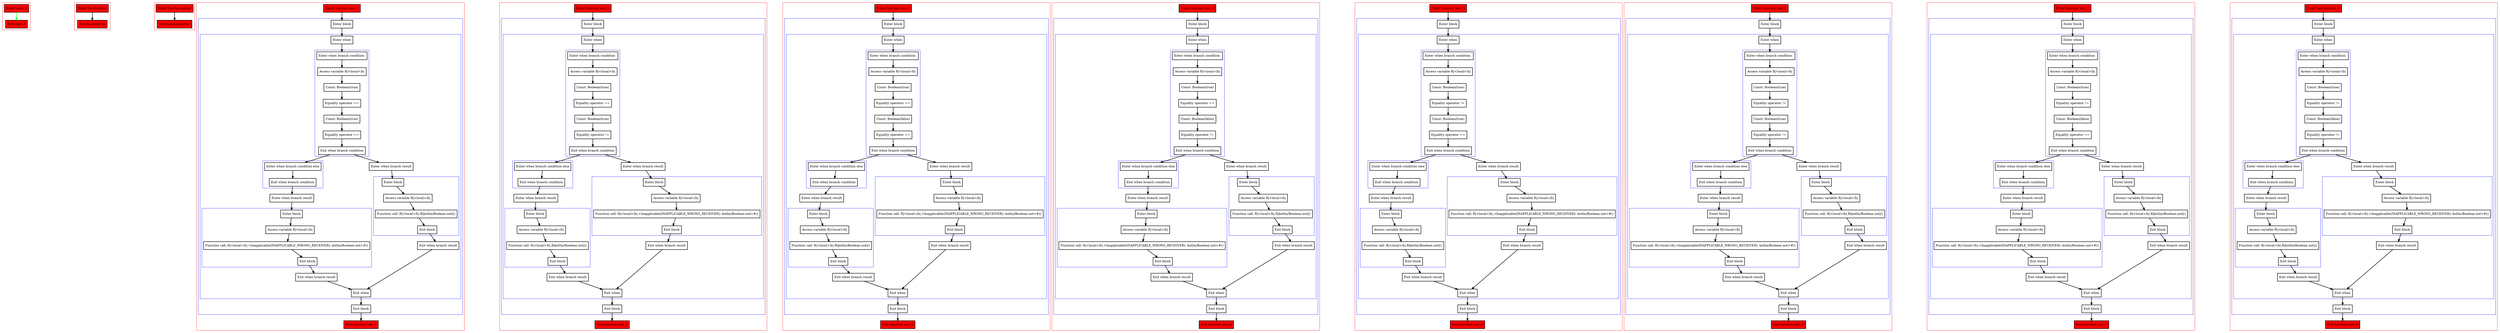digraph equalsToBoolean_kt {
    graph [nodesep=3]
    node [shape=box penwidth=2]
    edge [penwidth=2]

    subgraph cluster_0 {
        color=red
        0 [label="Enter class A" style="filled" fillcolor=red];
        1 [label="Exit class A" style="filled" fillcolor=red];
    }
    0 -> {1} [color=green];

    subgraph cluster_1 {
        color=red
        2 [label="Enter function foo" style="filled" fillcolor=red];
        3 [label="Exit function foo" style="filled" fillcolor=red];
    }
    2 -> {3};

    subgraph cluster_2 {
        color=red
        4 [label="Enter function getter" style="filled" fillcolor=red];
        5 [label="Exit function getter" style="filled" fillcolor=red];
    }
    4 -> {5};

    subgraph cluster_3 {
        color=red
        6 [label="Enter function test_1" style="filled" fillcolor=red];
        subgraph cluster_4 {
            color=blue
            7 [label="Enter block"];
            subgraph cluster_5 {
                color=blue
                8 [label="Enter when"];
                subgraph cluster_6 {
                    color=blue
                    9 [label="Enter when branch condition "];
                    10 [label="Access variable R|<local>/b|"];
                    11 [label="Const: Boolean(true)"];
                    12 [label="Equality operator =="];
                    13 [label="Const: Boolean(true)"];
                    14 [label="Equality operator =="];
                    15 [label="Exit when branch condition"];
                }
                subgraph cluster_7 {
                    color=blue
                    16 [label="Enter when branch condition else"];
                    17 [label="Exit when branch condition"];
                }
                18 [label="Enter when branch result"];
                subgraph cluster_8 {
                    color=blue
                    19 [label="Enter block"];
                    20 [label="Access variable R|<local>/b|"];
                    21 [label="Function call: R|<local>/b|.<Inapplicable(INAPPLICABLE_WRONG_RECEIVER): kotlin/Boolean.not>#()"];
                    22 [label="Exit block"];
                }
                23 [label="Exit when branch result"];
                24 [label="Enter when branch result"];
                subgraph cluster_9 {
                    color=blue
                    25 [label="Enter block"];
                    26 [label="Access variable R|<local>/b|"];
                    27 [label="Function call: R|<local>/b|.R|kotlin/Boolean.not|()"];
                    28 [label="Exit block"];
                }
                29 [label="Exit when branch result"];
                30 [label="Exit when"];
            }
            31 [label="Exit block"];
        }
        32 [label="Exit function test_1" style="filled" fillcolor=red];
    }
    6 -> {7};
    7 -> {8};
    8 -> {9};
    9 -> {10};
    10 -> {11};
    11 -> {12};
    12 -> {13};
    13 -> {14};
    14 -> {15};
    15 -> {24 16};
    16 -> {17};
    17 -> {18};
    18 -> {19};
    19 -> {20};
    20 -> {21};
    21 -> {22};
    22 -> {23};
    23 -> {30};
    24 -> {25};
    25 -> {26};
    26 -> {27};
    27 -> {28};
    28 -> {29};
    29 -> {30};
    30 -> {31};
    31 -> {32};

    subgraph cluster_10 {
        color=red
        33 [label="Enter function test_2" style="filled" fillcolor=red];
        subgraph cluster_11 {
            color=blue
            34 [label="Enter block"];
            subgraph cluster_12 {
                color=blue
                35 [label="Enter when"];
                subgraph cluster_13 {
                    color=blue
                    36 [label="Enter when branch condition "];
                    37 [label="Access variable R|<local>/b|"];
                    38 [label="Const: Boolean(true)"];
                    39 [label="Equality operator =="];
                    40 [label="Const: Boolean(true)"];
                    41 [label="Equality operator !="];
                    42 [label="Exit when branch condition"];
                }
                subgraph cluster_14 {
                    color=blue
                    43 [label="Enter when branch condition else"];
                    44 [label="Exit when branch condition"];
                }
                45 [label="Enter when branch result"];
                subgraph cluster_15 {
                    color=blue
                    46 [label="Enter block"];
                    47 [label="Access variable R|<local>/b|"];
                    48 [label="Function call: R|<local>/b|.R|kotlin/Boolean.not|()"];
                    49 [label="Exit block"];
                }
                50 [label="Exit when branch result"];
                51 [label="Enter when branch result"];
                subgraph cluster_16 {
                    color=blue
                    52 [label="Enter block"];
                    53 [label="Access variable R|<local>/b|"];
                    54 [label="Function call: R|<local>/b|.<Inapplicable(INAPPLICABLE_WRONG_RECEIVER): kotlin/Boolean.not>#()"];
                    55 [label="Exit block"];
                }
                56 [label="Exit when branch result"];
                57 [label="Exit when"];
            }
            58 [label="Exit block"];
        }
        59 [label="Exit function test_2" style="filled" fillcolor=red];
    }
    33 -> {34};
    34 -> {35};
    35 -> {36};
    36 -> {37};
    37 -> {38};
    38 -> {39};
    39 -> {40};
    40 -> {41};
    41 -> {42};
    42 -> {51 43};
    43 -> {44};
    44 -> {45};
    45 -> {46};
    46 -> {47};
    47 -> {48};
    48 -> {49};
    49 -> {50};
    50 -> {57};
    51 -> {52};
    52 -> {53};
    53 -> {54};
    54 -> {55};
    55 -> {56};
    56 -> {57};
    57 -> {58};
    58 -> {59};

    subgraph cluster_17 {
        color=red
        60 [label="Enter function test_3" style="filled" fillcolor=red];
        subgraph cluster_18 {
            color=blue
            61 [label="Enter block"];
            subgraph cluster_19 {
                color=blue
                62 [label="Enter when"];
                subgraph cluster_20 {
                    color=blue
                    63 [label="Enter when branch condition "];
                    64 [label="Access variable R|<local>/b|"];
                    65 [label="Const: Boolean(true)"];
                    66 [label="Equality operator =="];
                    67 [label="Const: Boolean(false)"];
                    68 [label="Equality operator =="];
                    69 [label="Exit when branch condition"];
                }
                subgraph cluster_21 {
                    color=blue
                    70 [label="Enter when branch condition else"];
                    71 [label="Exit when branch condition"];
                }
                72 [label="Enter when branch result"];
                subgraph cluster_22 {
                    color=blue
                    73 [label="Enter block"];
                    74 [label="Access variable R|<local>/b|"];
                    75 [label="Function call: R|<local>/b|.R|kotlin/Boolean.not|()"];
                    76 [label="Exit block"];
                }
                77 [label="Exit when branch result"];
                78 [label="Enter when branch result"];
                subgraph cluster_23 {
                    color=blue
                    79 [label="Enter block"];
                    80 [label="Access variable R|<local>/b|"];
                    81 [label="Function call: R|<local>/b|.<Inapplicable(INAPPLICABLE_WRONG_RECEIVER): kotlin/Boolean.not>#()"];
                    82 [label="Exit block"];
                }
                83 [label="Exit when branch result"];
                84 [label="Exit when"];
            }
            85 [label="Exit block"];
        }
        86 [label="Exit function test_3" style="filled" fillcolor=red];
    }
    60 -> {61};
    61 -> {62};
    62 -> {63};
    63 -> {64};
    64 -> {65};
    65 -> {66};
    66 -> {67};
    67 -> {68};
    68 -> {69};
    69 -> {78 70};
    70 -> {71};
    71 -> {72};
    72 -> {73};
    73 -> {74};
    74 -> {75};
    75 -> {76};
    76 -> {77};
    77 -> {84};
    78 -> {79};
    79 -> {80};
    80 -> {81};
    81 -> {82};
    82 -> {83};
    83 -> {84};
    84 -> {85};
    85 -> {86};

    subgraph cluster_24 {
        color=red
        87 [label="Enter function test_4" style="filled" fillcolor=red];
        subgraph cluster_25 {
            color=blue
            88 [label="Enter block"];
            subgraph cluster_26 {
                color=blue
                89 [label="Enter when"];
                subgraph cluster_27 {
                    color=blue
                    90 [label="Enter when branch condition "];
                    91 [label="Access variable R|<local>/b|"];
                    92 [label="Const: Boolean(true)"];
                    93 [label="Equality operator =="];
                    94 [label="Const: Boolean(false)"];
                    95 [label="Equality operator !="];
                    96 [label="Exit when branch condition"];
                }
                subgraph cluster_28 {
                    color=blue
                    97 [label="Enter when branch condition else"];
                    98 [label="Exit when branch condition"];
                }
                99 [label="Enter when branch result"];
                subgraph cluster_29 {
                    color=blue
                    100 [label="Enter block"];
                    101 [label="Access variable R|<local>/b|"];
                    102 [label="Function call: R|<local>/b|.<Inapplicable(INAPPLICABLE_WRONG_RECEIVER): kotlin/Boolean.not>#()"];
                    103 [label="Exit block"];
                }
                104 [label="Exit when branch result"];
                105 [label="Enter when branch result"];
                subgraph cluster_30 {
                    color=blue
                    106 [label="Enter block"];
                    107 [label="Access variable R|<local>/b|"];
                    108 [label="Function call: R|<local>/b|.R|kotlin/Boolean.not|()"];
                    109 [label="Exit block"];
                }
                110 [label="Exit when branch result"];
                111 [label="Exit when"];
            }
            112 [label="Exit block"];
        }
        113 [label="Exit function test_4" style="filled" fillcolor=red];
    }
    87 -> {88};
    88 -> {89};
    89 -> {90};
    90 -> {91};
    91 -> {92};
    92 -> {93};
    93 -> {94};
    94 -> {95};
    95 -> {96};
    96 -> {105 97};
    97 -> {98};
    98 -> {99};
    99 -> {100};
    100 -> {101};
    101 -> {102};
    102 -> {103};
    103 -> {104};
    104 -> {111};
    105 -> {106};
    106 -> {107};
    107 -> {108};
    108 -> {109};
    109 -> {110};
    110 -> {111};
    111 -> {112};
    112 -> {113};

    subgraph cluster_31 {
        color=red
        114 [label="Enter function test_5" style="filled" fillcolor=red];
        subgraph cluster_32 {
            color=blue
            115 [label="Enter block"];
            subgraph cluster_33 {
                color=blue
                116 [label="Enter when"];
                subgraph cluster_34 {
                    color=blue
                    117 [label="Enter when branch condition "];
                    118 [label="Access variable R|<local>/b|"];
                    119 [label="Const: Boolean(true)"];
                    120 [label="Equality operator !="];
                    121 [label="Const: Boolean(true)"];
                    122 [label="Equality operator =="];
                    123 [label="Exit when branch condition"];
                }
                subgraph cluster_35 {
                    color=blue
                    124 [label="Enter when branch condition else"];
                    125 [label="Exit when branch condition"];
                }
                126 [label="Enter when branch result"];
                subgraph cluster_36 {
                    color=blue
                    127 [label="Enter block"];
                    128 [label="Access variable R|<local>/b|"];
                    129 [label="Function call: R|<local>/b|.R|kotlin/Boolean.not|()"];
                    130 [label="Exit block"];
                }
                131 [label="Exit when branch result"];
                132 [label="Enter when branch result"];
                subgraph cluster_37 {
                    color=blue
                    133 [label="Enter block"];
                    134 [label="Access variable R|<local>/b|"];
                    135 [label="Function call: R|<local>/b|.<Inapplicable(INAPPLICABLE_WRONG_RECEIVER): kotlin/Boolean.not>#()"];
                    136 [label="Exit block"];
                }
                137 [label="Exit when branch result"];
                138 [label="Exit when"];
            }
            139 [label="Exit block"];
        }
        140 [label="Exit function test_5" style="filled" fillcolor=red];
    }
    114 -> {115};
    115 -> {116};
    116 -> {117};
    117 -> {118};
    118 -> {119};
    119 -> {120};
    120 -> {121};
    121 -> {122};
    122 -> {123};
    123 -> {132 124};
    124 -> {125};
    125 -> {126};
    126 -> {127};
    127 -> {128};
    128 -> {129};
    129 -> {130};
    130 -> {131};
    131 -> {138};
    132 -> {133};
    133 -> {134};
    134 -> {135};
    135 -> {136};
    136 -> {137};
    137 -> {138};
    138 -> {139};
    139 -> {140};

    subgraph cluster_38 {
        color=red
        141 [label="Enter function test_6" style="filled" fillcolor=red];
        subgraph cluster_39 {
            color=blue
            142 [label="Enter block"];
            subgraph cluster_40 {
                color=blue
                143 [label="Enter when"];
                subgraph cluster_41 {
                    color=blue
                    144 [label="Enter when branch condition "];
                    145 [label="Access variable R|<local>/b|"];
                    146 [label="Const: Boolean(true)"];
                    147 [label="Equality operator !="];
                    148 [label="Const: Boolean(true)"];
                    149 [label="Equality operator !="];
                    150 [label="Exit when branch condition"];
                }
                subgraph cluster_42 {
                    color=blue
                    151 [label="Enter when branch condition else"];
                    152 [label="Exit when branch condition"];
                }
                153 [label="Enter when branch result"];
                subgraph cluster_43 {
                    color=blue
                    154 [label="Enter block"];
                    155 [label="Access variable R|<local>/b|"];
                    156 [label="Function call: R|<local>/b|.<Inapplicable(INAPPLICABLE_WRONG_RECEIVER): kotlin/Boolean.not>#()"];
                    157 [label="Exit block"];
                }
                158 [label="Exit when branch result"];
                159 [label="Enter when branch result"];
                subgraph cluster_44 {
                    color=blue
                    160 [label="Enter block"];
                    161 [label="Access variable R|<local>/b|"];
                    162 [label="Function call: R|<local>/b|.R|kotlin/Boolean.not|()"];
                    163 [label="Exit block"];
                }
                164 [label="Exit when branch result"];
                165 [label="Exit when"];
            }
            166 [label="Exit block"];
        }
        167 [label="Exit function test_6" style="filled" fillcolor=red];
    }
    141 -> {142};
    142 -> {143};
    143 -> {144};
    144 -> {145};
    145 -> {146};
    146 -> {147};
    147 -> {148};
    148 -> {149};
    149 -> {150};
    150 -> {159 151};
    151 -> {152};
    152 -> {153};
    153 -> {154};
    154 -> {155};
    155 -> {156};
    156 -> {157};
    157 -> {158};
    158 -> {165};
    159 -> {160};
    160 -> {161};
    161 -> {162};
    162 -> {163};
    163 -> {164};
    164 -> {165};
    165 -> {166};
    166 -> {167};

    subgraph cluster_45 {
        color=red
        168 [label="Enter function test_7" style="filled" fillcolor=red];
        subgraph cluster_46 {
            color=blue
            169 [label="Enter block"];
            subgraph cluster_47 {
                color=blue
                170 [label="Enter when"];
                subgraph cluster_48 {
                    color=blue
                    171 [label="Enter when branch condition "];
                    172 [label="Access variable R|<local>/b|"];
                    173 [label="Const: Boolean(true)"];
                    174 [label="Equality operator !="];
                    175 [label="Const: Boolean(false)"];
                    176 [label="Equality operator =="];
                    177 [label="Exit when branch condition"];
                }
                subgraph cluster_49 {
                    color=blue
                    178 [label="Enter when branch condition else"];
                    179 [label="Exit when branch condition"];
                }
                180 [label="Enter when branch result"];
                subgraph cluster_50 {
                    color=blue
                    181 [label="Enter block"];
                    182 [label="Access variable R|<local>/b|"];
                    183 [label="Function call: R|<local>/b|.<Inapplicable(INAPPLICABLE_WRONG_RECEIVER): kotlin/Boolean.not>#()"];
                    184 [label="Exit block"];
                }
                185 [label="Exit when branch result"];
                186 [label="Enter when branch result"];
                subgraph cluster_51 {
                    color=blue
                    187 [label="Enter block"];
                    188 [label="Access variable R|<local>/b|"];
                    189 [label="Function call: R|<local>/b|.R|kotlin/Boolean.not|()"];
                    190 [label="Exit block"];
                }
                191 [label="Exit when branch result"];
                192 [label="Exit when"];
            }
            193 [label="Exit block"];
        }
        194 [label="Exit function test_7" style="filled" fillcolor=red];
    }
    168 -> {169};
    169 -> {170};
    170 -> {171};
    171 -> {172};
    172 -> {173};
    173 -> {174};
    174 -> {175};
    175 -> {176};
    176 -> {177};
    177 -> {186 178};
    178 -> {179};
    179 -> {180};
    180 -> {181};
    181 -> {182};
    182 -> {183};
    183 -> {184};
    184 -> {185};
    185 -> {192};
    186 -> {187};
    187 -> {188};
    188 -> {189};
    189 -> {190};
    190 -> {191};
    191 -> {192};
    192 -> {193};
    193 -> {194};

    subgraph cluster_52 {
        color=red
        195 [label="Enter function test_8" style="filled" fillcolor=red];
        subgraph cluster_53 {
            color=blue
            196 [label="Enter block"];
            subgraph cluster_54 {
                color=blue
                197 [label="Enter when"];
                subgraph cluster_55 {
                    color=blue
                    198 [label="Enter when branch condition "];
                    199 [label="Access variable R|<local>/b|"];
                    200 [label="Const: Boolean(true)"];
                    201 [label="Equality operator !="];
                    202 [label="Const: Boolean(false)"];
                    203 [label="Equality operator !="];
                    204 [label="Exit when branch condition"];
                }
                subgraph cluster_56 {
                    color=blue
                    205 [label="Enter when branch condition else"];
                    206 [label="Exit when branch condition"];
                }
                207 [label="Enter when branch result"];
                subgraph cluster_57 {
                    color=blue
                    208 [label="Enter block"];
                    209 [label="Access variable R|<local>/b|"];
                    210 [label="Function call: R|<local>/b|.R|kotlin/Boolean.not|()"];
                    211 [label="Exit block"];
                }
                212 [label="Exit when branch result"];
                213 [label="Enter when branch result"];
                subgraph cluster_58 {
                    color=blue
                    214 [label="Enter block"];
                    215 [label="Access variable R|<local>/b|"];
                    216 [label="Function call: R|<local>/b|.<Inapplicable(INAPPLICABLE_WRONG_RECEIVER): kotlin/Boolean.not>#()"];
                    217 [label="Exit block"];
                }
                218 [label="Exit when branch result"];
                219 [label="Exit when"];
            }
            220 [label="Exit block"];
        }
        221 [label="Exit function test_8" style="filled" fillcolor=red];
    }
    195 -> {196};
    196 -> {197};
    197 -> {198};
    198 -> {199};
    199 -> {200};
    200 -> {201};
    201 -> {202};
    202 -> {203};
    203 -> {204};
    204 -> {213 205};
    205 -> {206};
    206 -> {207};
    207 -> {208};
    208 -> {209};
    209 -> {210};
    210 -> {211};
    211 -> {212};
    212 -> {219};
    213 -> {214};
    214 -> {215};
    215 -> {216};
    216 -> {217};
    217 -> {218};
    218 -> {219};
    219 -> {220};
    220 -> {221};

}
